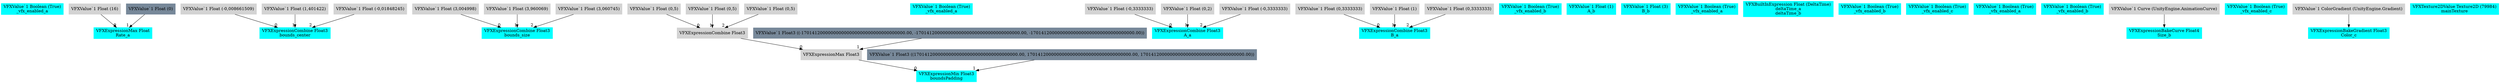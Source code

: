 digraph G {
node0 [shape="box" color="cyan" style="filled" label="VFXValue`1 Boolean (True)
_vfx_enabled_a"]
node1 [shape="box" color="cyan" style="filled" label="VFXExpressionMax Float
Rate_a"]
node2 [shape="box" color="lightgray" style="filled" label="VFXValue`1 Float (16)"]
node3 [shape="box" color="lightslategray" style="filled" label="VFXValue`1 Float (0)"]
node4 [shape="box" color="cyan" style="filled" label="VFXExpressionCombine Float3
bounds_center"]
node5 [shape="box" color="lightgray" style="filled" label="VFXValue`1 Float (-0,008661509)"]
node6 [shape="box" color="lightgray" style="filled" label="VFXValue`1 Float (1,401422)"]
node7 [shape="box" color="lightgray" style="filled" label="VFXValue`1 Float (-0,01848245)"]
node8 [shape="box" color="cyan" style="filled" label="VFXExpressionCombine Float3
bounds_size"]
node9 [shape="box" color="lightgray" style="filled" label="VFXValue`1 Float (3,004998)"]
node10 [shape="box" color="lightgray" style="filled" label="VFXValue`1 Float (3,960069)"]
node11 [shape="box" color="lightgray" style="filled" label="VFXValue`1 Float (3,060745)"]
node12 [shape="box" color="cyan" style="filled" label="VFXExpressionMin Float3
boundsPadding"]
node13 [shape="box" color="lightgray" style="filled" label="VFXExpressionMax Float3"]
node14 [shape="box" color="lightgray" style="filled" label="VFXExpressionCombine Float3"]
node15 [shape="box" color="lightgray" style="filled" label="VFXValue`1 Float (0,5)"]
node16 [shape="box" color="lightgray" style="filled" label="VFXValue`1 Float (0,5)"]
node17 [shape="box" color="lightgray" style="filled" label="VFXValue`1 Float (0,5)"]
node18 [shape="box" color="lightslategray" style="filled" label="VFXValue`1 Float3 ((-170141200000000000000000000000000000000.00, -170141200000000000000000000000000000000.00, -170141200000000000000000000000000000000.00))"]
node19 [shape="box" color="lightslategray" style="filled" label="VFXValue`1 Float3 ((170141200000000000000000000000000000000.00, 170141200000000000000000000000000000000.00, 170141200000000000000000000000000000000.00))"]
node20 [shape="box" color="cyan" style="filled" label="VFXValue`1 Boolean (True)
_vfx_enabled_a"]
node21 [shape="box" color="cyan" style="filled" label="VFXExpressionCombine Float3
A_a"]
node22 [shape="box" color="lightgray" style="filled" label="VFXValue`1 Float (-0,3333333)"]
node23 [shape="box" color="lightgray" style="filled" label="VFXValue`1 Float (0,2)"]
node24 [shape="box" color="lightgray" style="filled" label="VFXValue`1 Float (-0,3333333)"]
node25 [shape="box" color="cyan" style="filled" label="VFXExpressionCombine Float3
B_a"]
node26 [shape="box" color="lightgray" style="filled" label="VFXValue`1 Float (0,3333333)"]
node27 [shape="box" color="lightgray" style="filled" label="VFXValue`1 Float (1)"]
node28 [shape="box" color="lightgray" style="filled" label="VFXValue`1 Float (0,3333333)"]
node29 [shape="box" color="cyan" style="filled" label="VFXValue`1 Boolean (True)
_vfx_enabled_b"]
node30 [shape="box" color="cyan" style="filled" label="VFXValue`1 Float (1)
A_b"]
node31 [shape="box" color="cyan" style="filled" label="VFXValue`1 Float (3)
B_b"]
node32 [shape="box" color="cyan" style="filled" label="VFXValue`1 Boolean (True)
_vfx_enabled_a"]
node33 [shape="box" color="cyan" style="filled" label="VFXBuiltInExpression Float (DeltaTime)
deltaTime_a
deltaTime_b"]
node34 [shape="box" color="cyan" style="filled" label="VFXValue`1 Boolean (True)
_vfx_enabled_b"]
node35 [shape="box" color="cyan" style="filled" label="VFXValue`1 Boolean (True)
_vfx_enabled_c"]
node36 [shape="box" color="cyan" style="filled" label="VFXValue`1 Boolean (True)
_vfx_enabled_a"]
node37 [shape="box" color="cyan" style="filled" label="VFXValue`1 Boolean (True)
_vfx_enabled_b"]
node38 [shape="box" color="cyan" style="filled" label="VFXExpressionBakeCurve Float4
Size_b"]
node39 [shape="box" color="lightgray" style="filled" label="VFXValue`1 Curve (UnityEngine.AnimationCurve)"]
node40 [shape="box" color="cyan" style="filled" label="VFXValue`1 Boolean (True)
_vfx_enabled_c"]
node41 [shape="box" color="cyan" style="filled" label="VFXExpressionBakeGradient Float3
Color_c"]
node42 [shape="box" color="lightgray" style="filled" label="VFXValue`1 ColorGradient (UnityEngine.Gradient)"]
node43 [shape="box" color="cyan" style="filled" label="VFXTexture2DValue Texture2D (79984)
mainTexture"]
node2 -> node1 [headlabel="0"]
node3 -> node1 [headlabel="1"]
node5 -> node4 [headlabel="0"]
node6 -> node4 [headlabel="1"]
node7 -> node4 [headlabel="2"]
node9 -> node8 [headlabel="0"]
node10 -> node8 [headlabel="1"]
node11 -> node8 [headlabel="2"]
node13 -> node12 [headlabel="0"]
node19 -> node12 [headlabel="1"]
node14 -> node13 [headlabel="0"]
node18 -> node13 [headlabel="1"]
node15 -> node14 [headlabel="0"]
node16 -> node14 [headlabel="1"]
node17 -> node14 [headlabel="2"]
node22 -> node21 [headlabel="0"]
node23 -> node21 [headlabel="1"]
node24 -> node21 [headlabel="2"]
node26 -> node25 [headlabel="0"]
node27 -> node25 [headlabel="1"]
node28 -> node25 [headlabel="2"]
node39 -> node38 
node42 -> node41 
}

